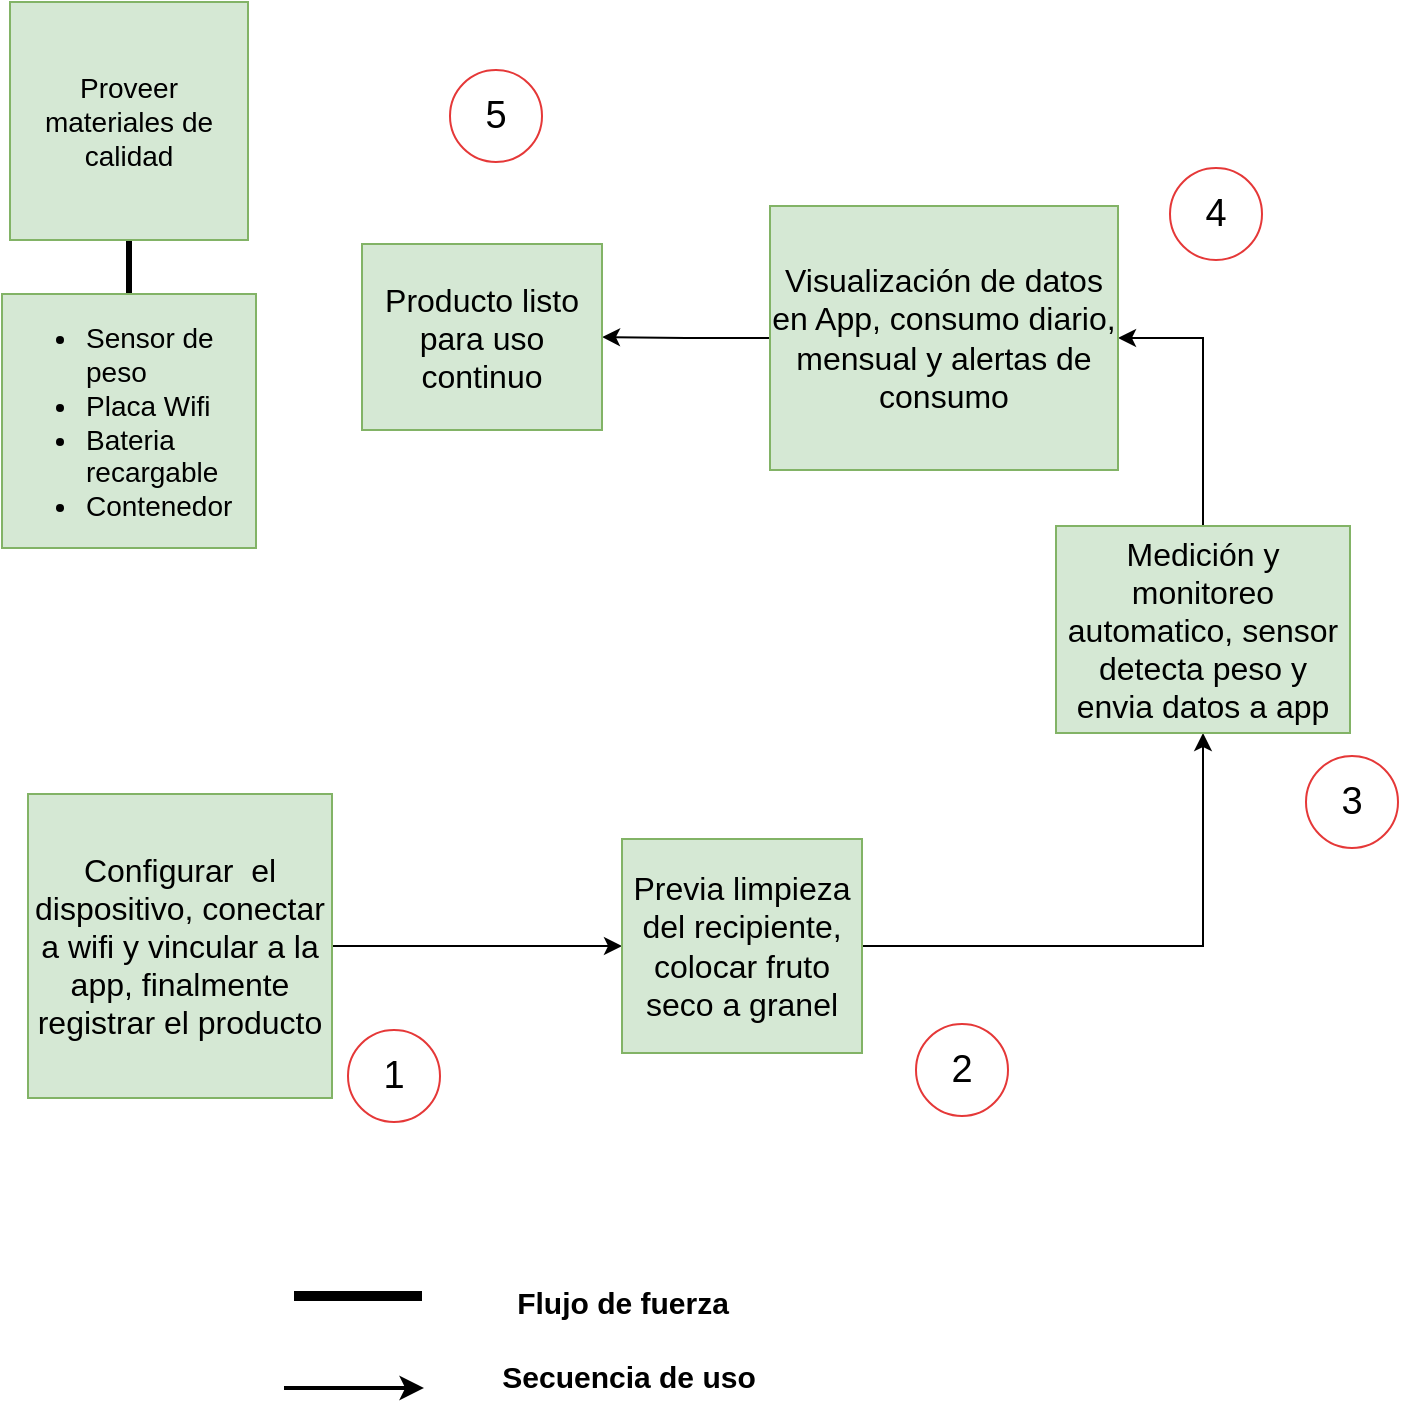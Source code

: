 <mxfile version="26.2.14">
  <diagram name="Página-1" id="1X0_Ec793GvwDymV32Ux">
    <mxGraphModel dx="1246" dy="627" grid="0" gridSize="10" guides="1" tooltips="1" connect="1" arrows="1" fold="1" page="1" pageScale="1" pageWidth="1169" pageHeight="827" math="0" shadow="0">
      <root>
        <mxCell id="0" />
        <mxCell id="1" parent="0" />
        <mxCell id="ovzpAfmYLOpZnLP-KOeR-3" value="" style="edgeStyle=orthogonalEdgeStyle;rounded=0;orthogonalLoop=1;jettySize=auto;html=1;endArrow=none;startFill=0;strokeWidth=3;" edge="1" parent="1" source="ovzpAfmYLOpZnLP-KOeR-1" target="ovzpAfmYLOpZnLP-KOeR-2">
          <mxGeometry relative="1" as="geometry" />
        </mxCell>
        <mxCell id="ovzpAfmYLOpZnLP-KOeR-1" value="&lt;font style=&quot;font-size: 14px;&quot;&gt;Proveer materiales de calidad&lt;/font&gt;" style="whiteSpace=wrap;html=1;aspect=fixed;fillColor=#d5e8d4;strokeColor=#82b366;fontFamily=Helvetica;" vertex="1" parent="1">
          <mxGeometry x="21" y="19" width="119" height="119" as="geometry" />
        </mxCell>
        <mxCell id="ovzpAfmYLOpZnLP-KOeR-2" value="&lt;ul&gt;&lt;li&gt;Sensor de peso&lt;/li&gt;&lt;li&gt;Placa Wifi&lt;/li&gt;&lt;li&gt;Bateria recargable&lt;/li&gt;&lt;li&gt;Contenedor&lt;/li&gt;&lt;/ul&gt;" style="whiteSpace=wrap;html=1;aspect=fixed;fillColor=#d5e8d4;strokeColor=#82b366;align=left;fontSize=14;fontFamily=Helvetica;" vertex="1" parent="1">
          <mxGeometry x="17" y="165" width="127" height="127" as="geometry" />
        </mxCell>
        <mxCell id="ovzpAfmYLOpZnLP-KOeR-6" value="" style="edgeStyle=orthogonalEdgeStyle;rounded=0;orthogonalLoop=1;jettySize=auto;html=1;" edge="1" parent="1" source="ovzpAfmYLOpZnLP-KOeR-4" target="ovzpAfmYLOpZnLP-KOeR-5">
          <mxGeometry relative="1" as="geometry" />
        </mxCell>
        <mxCell id="ovzpAfmYLOpZnLP-KOeR-4" value="Configurar&amp;nbsp; el dispositivo, conectar a wifi y vincular a la app, finalmente registrar el producto" style="whiteSpace=wrap;html=1;aspect=fixed;fillColor=#d5e8d4;strokeColor=#82b366;fontSize=16;fontFamily=Helvetica;" vertex="1" parent="1">
          <mxGeometry x="30" y="415" width="152" height="152" as="geometry" />
        </mxCell>
        <mxCell id="ovzpAfmYLOpZnLP-KOeR-8" value="" style="edgeStyle=orthogonalEdgeStyle;rounded=0;orthogonalLoop=1;jettySize=auto;html=1;" edge="1" parent="1" source="ovzpAfmYLOpZnLP-KOeR-5" target="ovzpAfmYLOpZnLP-KOeR-7">
          <mxGeometry relative="1" as="geometry" />
        </mxCell>
        <mxCell id="ovzpAfmYLOpZnLP-KOeR-5" value="Previa limpieza del recipiente, colocar fruto seco a granel" style="whiteSpace=wrap;html=1;fontSize=16;fillColor=#d5e8d4;strokeColor=#82b366;" vertex="1" parent="1">
          <mxGeometry x="327" y="437.5" width="120" height="107" as="geometry" />
        </mxCell>
        <mxCell id="ovzpAfmYLOpZnLP-KOeR-10" value="" style="edgeStyle=orthogonalEdgeStyle;rounded=0;orthogonalLoop=1;jettySize=auto;html=1;entryX=1;entryY=0.5;entryDx=0;entryDy=0;" edge="1" parent="1" source="ovzpAfmYLOpZnLP-KOeR-7" target="ovzpAfmYLOpZnLP-KOeR-9">
          <mxGeometry relative="1" as="geometry" />
        </mxCell>
        <mxCell id="ovzpAfmYLOpZnLP-KOeR-7" value="Medición y monitoreo automatico, sensor detecta peso y envia datos a app" style="whiteSpace=wrap;html=1;fontSize=16;fillColor=#d5e8d4;strokeColor=#82b366;" vertex="1" parent="1">
          <mxGeometry x="544" y="281" width="147" height="103.5" as="geometry" />
        </mxCell>
        <mxCell id="ovzpAfmYLOpZnLP-KOeR-12" value="" style="edgeStyle=orthogonalEdgeStyle;rounded=0;orthogonalLoop=1;jettySize=auto;html=1;" edge="1" parent="1" source="ovzpAfmYLOpZnLP-KOeR-9" target="ovzpAfmYLOpZnLP-KOeR-11">
          <mxGeometry relative="1" as="geometry" />
        </mxCell>
        <mxCell id="ovzpAfmYLOpZnLP-KOeR-9" value="Visualización de datos en App, consumo diario, mensual y alertas de consumo" style="whiteSpace=wrap;html=1;fontSize=16;fillColor=#d5e8d4;strokeColor=#82b366;" vertex="1" parent="1">
          <mxGeometry x="401" y="121" width="174" height="132" as="geometry" />
        </mxCell>
        <mxCell id="ovzpAfmYLOpZnLP-KOeR-11" value="Producto listo para uso continuo" style="whiteSpace=wrap;html=1;fontSize=16;fillColor=#d5e8d4;strokeColor=#82b366;" vertex="1" parent="1">
          <mxGeometry x="197" y="140" width="120" height="93" as="geometry" />
        </mxCell>
        <mxCell id="ovzpAfmYLOpZnLP-KOeR-13" value="1" style="ellipse;whiteSpace=wrap;html=1;aspect=fixed;strokeColor=light-dark(#e53838, #ededed);fontSize=19;" vertex="1" parent="1">
          <mxGeometry x="190" y="533" width="46" height="46" as="geometry" />
        </mxCell>
        <mxCell id="ovzpAfmYLOpZnLP-KOeR-15" value="2" style="ellipse;whiteSpace=wrap;html=1;aspect=fixed;strokeColor=light-dark(#e53838, #ededed);fontSize=19;" vertex="1" parent="1">
          <mxGeometry x="474" y="530" width="46" height="46" as="geometry" />
        </mxCell>
        <mxCell id="ovzpAfmYLOpZnLP-KOeR-16" value="3" style="ellipse;whiteSpace=wrap;html=1;aspect=fixed;strokeColor=light-dark(#e53838, #ededed);fontSize=19;" vertex="1" parent="1">
          <mxGeometry x="669" y="396" width="46" height="46" as="geometry" />
        </mxCell>
        <mxCell id="ovzpAfmYLOpZnLP-KOeR-17" value="4" style="ellipse;whiteSpace=wrap;html=1;aspect=fixed;strokeColor=light-dark(#e53838, #ededed);fontSize=19;" vertex="1" parent="1">
          <mxGeometry x="601" y="102" width="46" height="46" as="geometry" />
        </mxCell>
        <mxCell id="ovzpAfmYLOpZnLP-KOeR-18" value="5" style="ellipse;whiteSpace=wrap;html=1;aspect=fixed;strokeColor=light-dark(#e53838, #ededed);fontSize=19;" vertex="1" parent="1">
          <mxGeometry x="241" y="53" width="46" height="46" as="geometry" />
        </mxCell>
        <mxCell id="ovzpAfmYLOpZnLP-KOeR-19" value="" style="endArrow=none;html=1;rounded=0;strokeWidth=5;" edge="1" parent="1">
          <mxGeometry width="50" height="50" relative="1" as="geometry">
            <mxPoint x="163" y="666" as="sourcePoint" />
            <mxPoint x="227" y="666" as="targetPoint" />
          </mxGeometry>
        </mxCell>
        <mxCell id="ovzpAfmYLOpZnLP-KOeR-20" value="&lt;b&gt;&lt;font style=&quot;font-size: 15px;&quot;&gt;Flujo de fuerza&lt;/font&gt;&lt;/b&gt;" style="text;html=1;align=center;verticalAlign=middle;whiteSpace=wrap;rounded=0;" vertex="1" parent="1">
          <mxGeometry x="257" y="654" width="141" height="30" as="geometry" />
        </mxCell>
        <mxCell id="ovzpAfmYLOpZnLP-KOeR-22" value="" style="endArrow=classic;html=1;rounded=0;strokeWidth=2;" edge="1" parent="1">
          <mxGeometry width="50" height="50" relative="1" as="geometry">
            <mxPoint x="158" y="712" as="sourcePoint" />
            <mxPoint x="228" y="712" as="targetPoint" />
          </mxGeometry>
        </mxCell>
        <mxCell id="ovzpAfmYLOpZnLP-KOeR-23" value="&lt;b&gt;&lt;font style=&quot;font-size: 15px;&quot;&gt;Secuencia de uso&lt;/font&gt;&lt;/b&gt;" style="text;html=1;align=center;verticalAlign=middle;whiteSpace=wrap;rounded=0;" vertex="1" parent="1">
          <mxGeometry x="260" y="691" width="141" height="30" as="geometry" />
        </mxCell>
      </root>
    </mxGraphModel>
  </diagram>
</mxfile>
